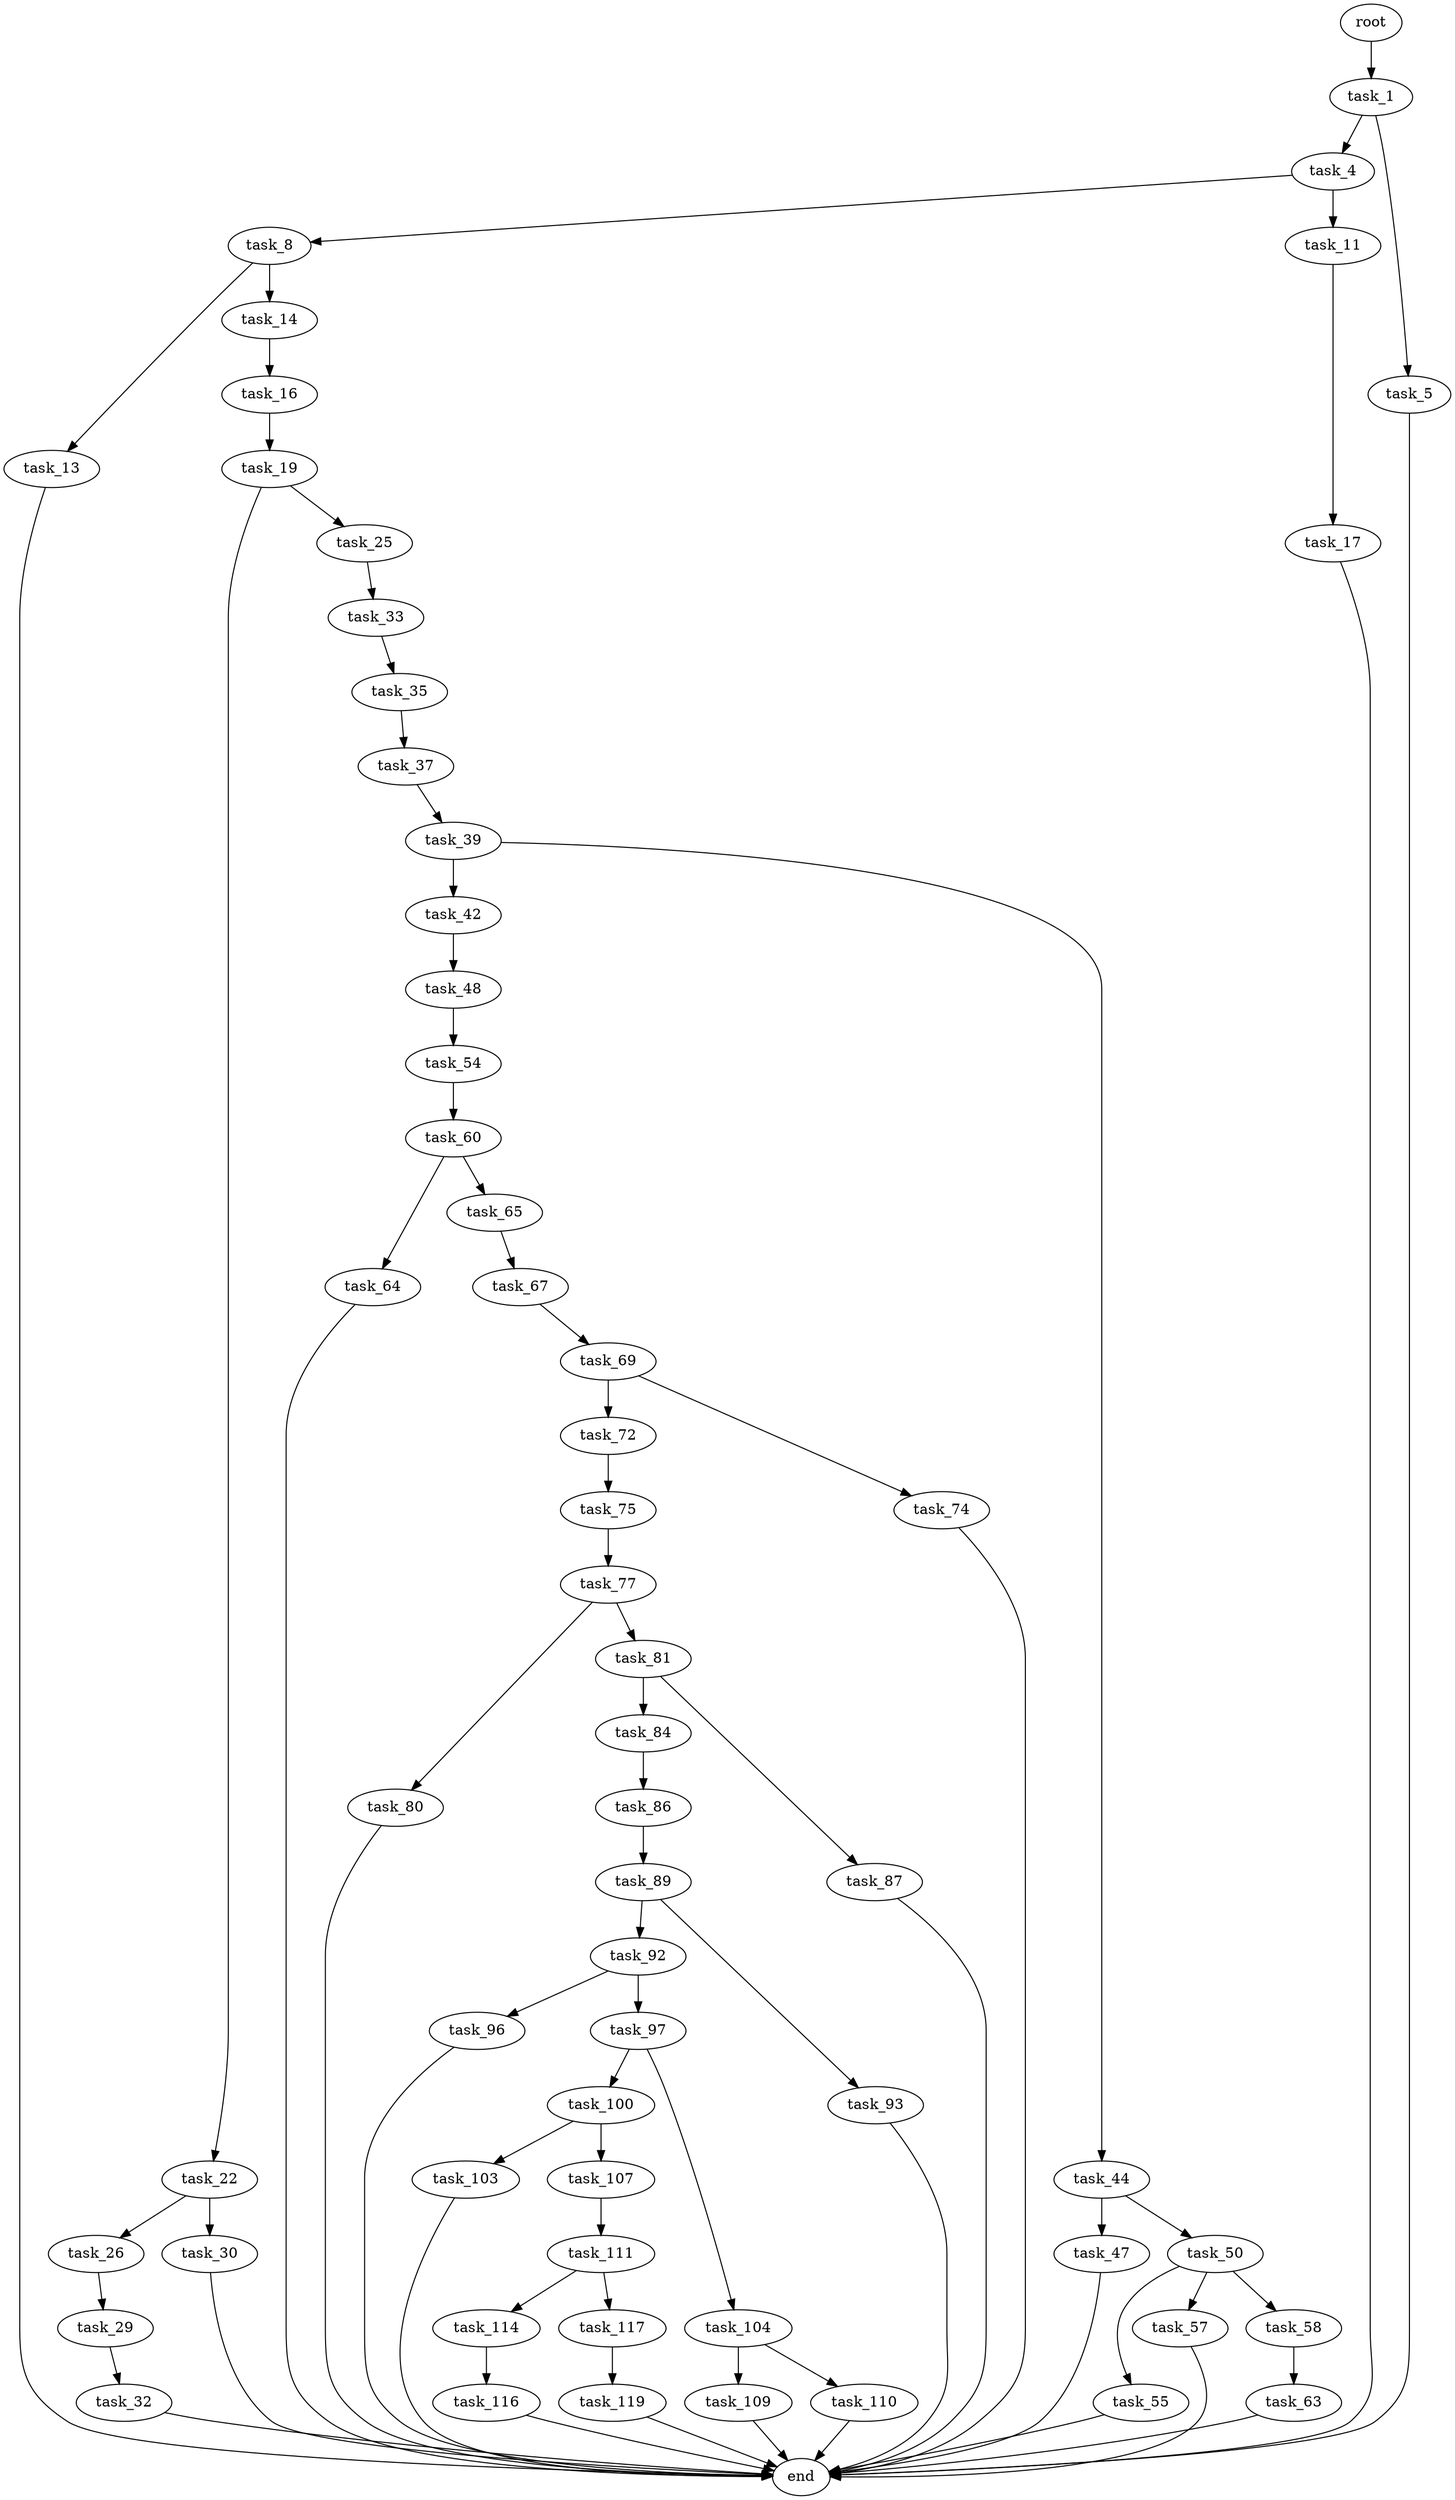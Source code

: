 digraph G {
  root [size="0.000000"];
  task_1 [size="609583426567.000000"];
  task_4 [size="878018644.000000"];
  task_5 [size="87313273619.000000"];
  task_8 [size="68719476736.000000"];
  task_11 [size="27762247922.000000"];
  task_13 [size="164325016831.000000"];
  task_14 [size="179774273392.000000"];
  task_16 [size="6967495428.000000"];
  task_17 [size="310419545447.000000"];
  task_19 [size="24518253674.000000"];
  task_22 [size="6533799467.000000"];
  task_25 [size="20969007000.000000"];
  task_26 [size="782757789696.000000"];
  task_29 [size="48450788499.000000"];
  task_30 [size="43618574250.000000"];
  task_32 [size="782757789696.000000"];
  task_33 [size="782757789696.000000"];
  task_35 [size="28991029248.000000"];
  task_37 [size="134217728000.000000"];
  task_39 [size="37185796165.000000"];
  task_42 [size="8589934592.000000"];
  task_44 [size="283176644330.000000"];
  task_47 [size="231928233984.000000"];
  task_48 [size="197582012874.000000"];
  task_50 [size="10464938640.000000"];
  task_54 [size="729660056.000000"];
  task_55 [size="1073741824000.000000"];
  task_57 [size="701524720696.000000"];
  task_58 [size="204861435147.000000"];
  task_60 [size="50524419272.000000"];
  task_63 [size="368293445632.000000"];
  task_64 [size="22568284962.000000"];
  task_65 [size="68719476736.000000"];
  task_67 [size="134217728000.000000"];
  task_69 [size="318887304413.000000"];
  task_72 [size="246129235920.000000"];
  task_74 [size="782757789696.000000"];
  task_75 [size="12202462770.000000"];
  task_77 [size="28991029248.000000"];
  task_80 [size="398516041167.000000"];
  task_81 [size="1380103048637.000000"];
  task_84 [size="549755813888.000000"];
  task_86 [size="33017242537.000000"];
  task_87 [size="4006818411.000000"];
  task_89 [size="1073741824000.000000"];
  task_92 [size="549755813888.000000"];
  task_93 [size="8589934592.000000"];
  task_96 [size="844949676301.000000"];
  task_97 [size="19082001450.000000"];
  task_100 [size="87325679544.000000"];
  task_103 [size="21914208767.000000"];
  task_104 [size="28991029248.000000"];
  task_107 [size="8589934592.000000"];
  task_109 [size="231928233984.000000"];
  task_110 [size="177566136278.000000"];
  task_111 [size="549755813888.000000"];
  task_114 [size="2126756562.000000"];
  task_116 [size="216821770468.000000"];
  task_117 [size="11615776206.000000"];
  task_119 [size="682901609634.000000"];
  end [size="0.000000"];

  root -> task_1 [size="1.000000"];
  task_1 -> task_4 [size="411041792.000000"];
  task_1 -> task_5 [size="411041792.000000"];
  task_4 -> task_8 [size="33554432.000000"];
  task_4 -> task_11 [size="33554432.000000"];
  task_5 -> end [size="1.000000"];
  task_8 -> task_13 [size="134217728.000000"];
  task_8 -> task_14 [size="134217728.000000"];
  task_11 -> task_17 [size="679477248.000000"];
  task_13 -> end [size="1.000000"];
  task_14 -> task_16 [size="134217728.000000"];
  task_16 -> task_19 [size="411041792.000000"];
  task_17 -> end [size="1.000000"];
  task_19 -> task_22 [size="679477248.000000"];
  task_19 -> task_25 [size="679477248.000000"];
  task_22 -> task_26 [size="134217728.000000"];
  task_22 -> task_30 [size="134217728.000000"];
  task_25 -> task_33 [size="838860800.000000"];
  task_26 -> task_29 [size="679477248.000000"];
  task_29 -> task_32 [size="134217728.000000"];
  task_30 -> end [size="1.000000"];
  task_32 -> end [size="1.000000"];
  task_33 -> task_35 [size="679477248.000000"];
  task_35 -> task_37 [size="75497472.000000"];
  task_37 -> task_39 [size="209715200.000000"];
  task_39 -> task_42 [size="679477248.000000"];
  task_39 -> task_44 [size="679477248.000000"];
  task_42 -> task_48 [size="33554432.000000"];
  task_44 -> task_47 [size="301989888.000000"];
  task_44 -> task_50 [size="301989888.000000"];
  task_47 -> end [size="1.000000"];
  task_48 -> task_54 [size="209715200.000000"];
  task_50 -> task_55 [size="301989888.000000"];
  task_50 -> task_57 [size="301989888.000000"];
  task_50 -> task_58 [size="301989888.000000"];
  task_54 -> task_60 [size="33554432.000000"];
  task_55 -> end [size="1.000000"];
  task_57 -> end [size="1.000000"];
  task_58 -> task_63 [size="209715200.000000"];
  task_60 -> task_64 [size="209715200.000000"];
  task_60 -> task_65 [size="209715200.000000"];
  task_63 -> end [size="1.000000"];
  task_64 -> end [size="1.000000"];
  task_65 -> task_67 [size="134217728.000000"];
  task_67 -> task_69 [size="209715200.000000"];
  task_69 -> task_72 [size="209715200.000000"];
  task_69 -> task_74 [size="209715200.000000"];
  task_72 -> task_75 [size="536870912.000000"];
  task_74 -> end [size="1.000000"];
  task_75 -> task_77 [size="209715200.000000"];
  task_77 -> task_80 [size="75497472.000000"];
  task_77 -> task_81 [size="75497472.000000"];
  task_80 -> end [size="1.000000"];
  task_81 -> task_84 [size="838860800.000000"];
  task_81 -> task_87 [size="838860800.000000"];
  task_84 -> task_86 [size="536870912.000000"];
  task_86 -> task_89 [size="134217728.000000"];
  task_87 -> end [size="1.000000"];
  task_89 -> task_92 [size="838860800.000000"];
  task_89 -> task_93 [size="838860800.000000"];
  task_92 -> task_96 [size="536870912.000000"];
  task_92 -> task_97 [size="536870912.000000"];
  task_93 -> end [size="1.000000"];
  task_96 -> end [size="1.000000"];
  task_97 -> task_100 [size="536870912.000000"];
  task_97 -> task_104 [size="536870912.000000"];
  task_100 -> task_103 [size="75497472.000000"];
  task_100 -> task_107 [size="75497472.000000"];
  task_103 -> end [size="1.000000"];
  task_104 -> task_109 [size="75497472.000000"];
  task_104 -> task_110 [size="75497472.000000"];
  task_107 -> task_111 [size="33554432.000000"];
  task_109 -> end [size="1.000000"];
  task_110 -> end [size="1.000000"];
  task_111 -> task_114 [size="536870912.000000"];
  task_111 -> task_117 [size="536870912.000000"];
  task_114 -> task_116 [size="33554432.000000"];
  task_116 -> end [size="1.000000"];
  task_117 -> task_119 [size="209715200.000000"];
  task_119 -> end [size="1.000000"];
}

